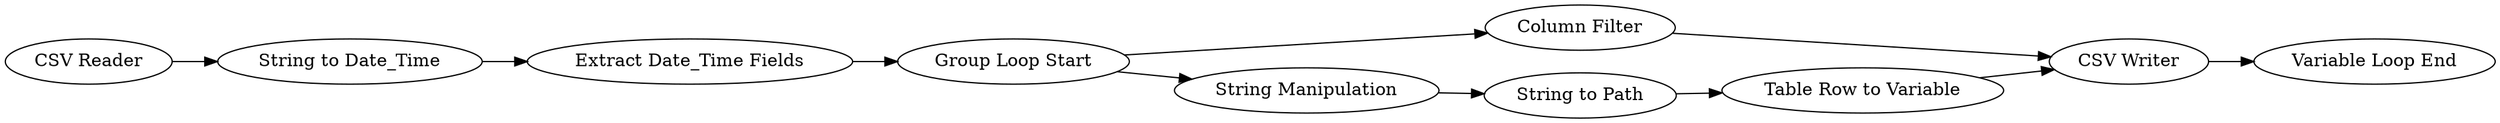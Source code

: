 digraph {
	6 -> 8
	7 -> 8
	10 -> 6
	3 -> 5
	1 -> 2
	9 -> 10
	2 -> 3
	5 -> 9
	5 -> 7
	8 -> 12
	5 [label="Group Loop Start"]
	1 [label="CSV Reader"]
	7 [label="Column Filter"]
	9 [label="String Manipulation"]
	10 [label="String to Path"]
	6 [label="Table Row to Variable"]
	8 [label="CSV Writer"]
	3 [label="Extract Date_Time Fields"]
	2 [label="String to Date_Time"]
	12 [label="Variable Loop End"]
	rankdir=LR
}
